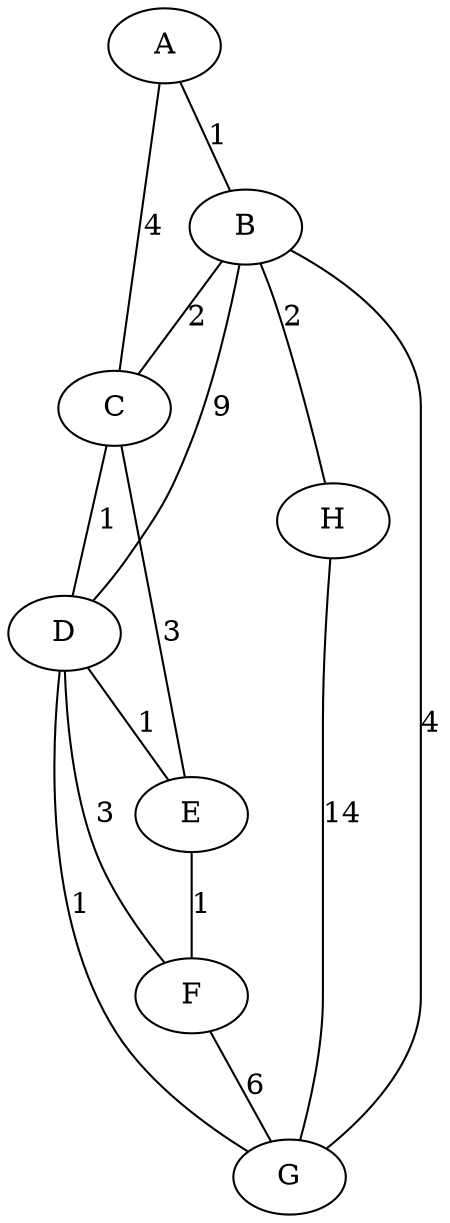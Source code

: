 graph Z {
B -- C [label="2"];
A -- C [label="4"];
A -- B [label="1"];
B -- D [label="9"];
B -- G [label="4"];
B -- H [label="2"];
H -- G [label="14"];
C -- D [label="1"];
D -- G [label="1"];
F -- G [label="6"];
D -- F [label="3"];
D -- E [label="1"];
C -- E [label="3"];
E -- F [label="1"];
node [shape="star" style="filled" fillcolor="aqua"];
edge [fontsize="20pt" color="red"];
}
